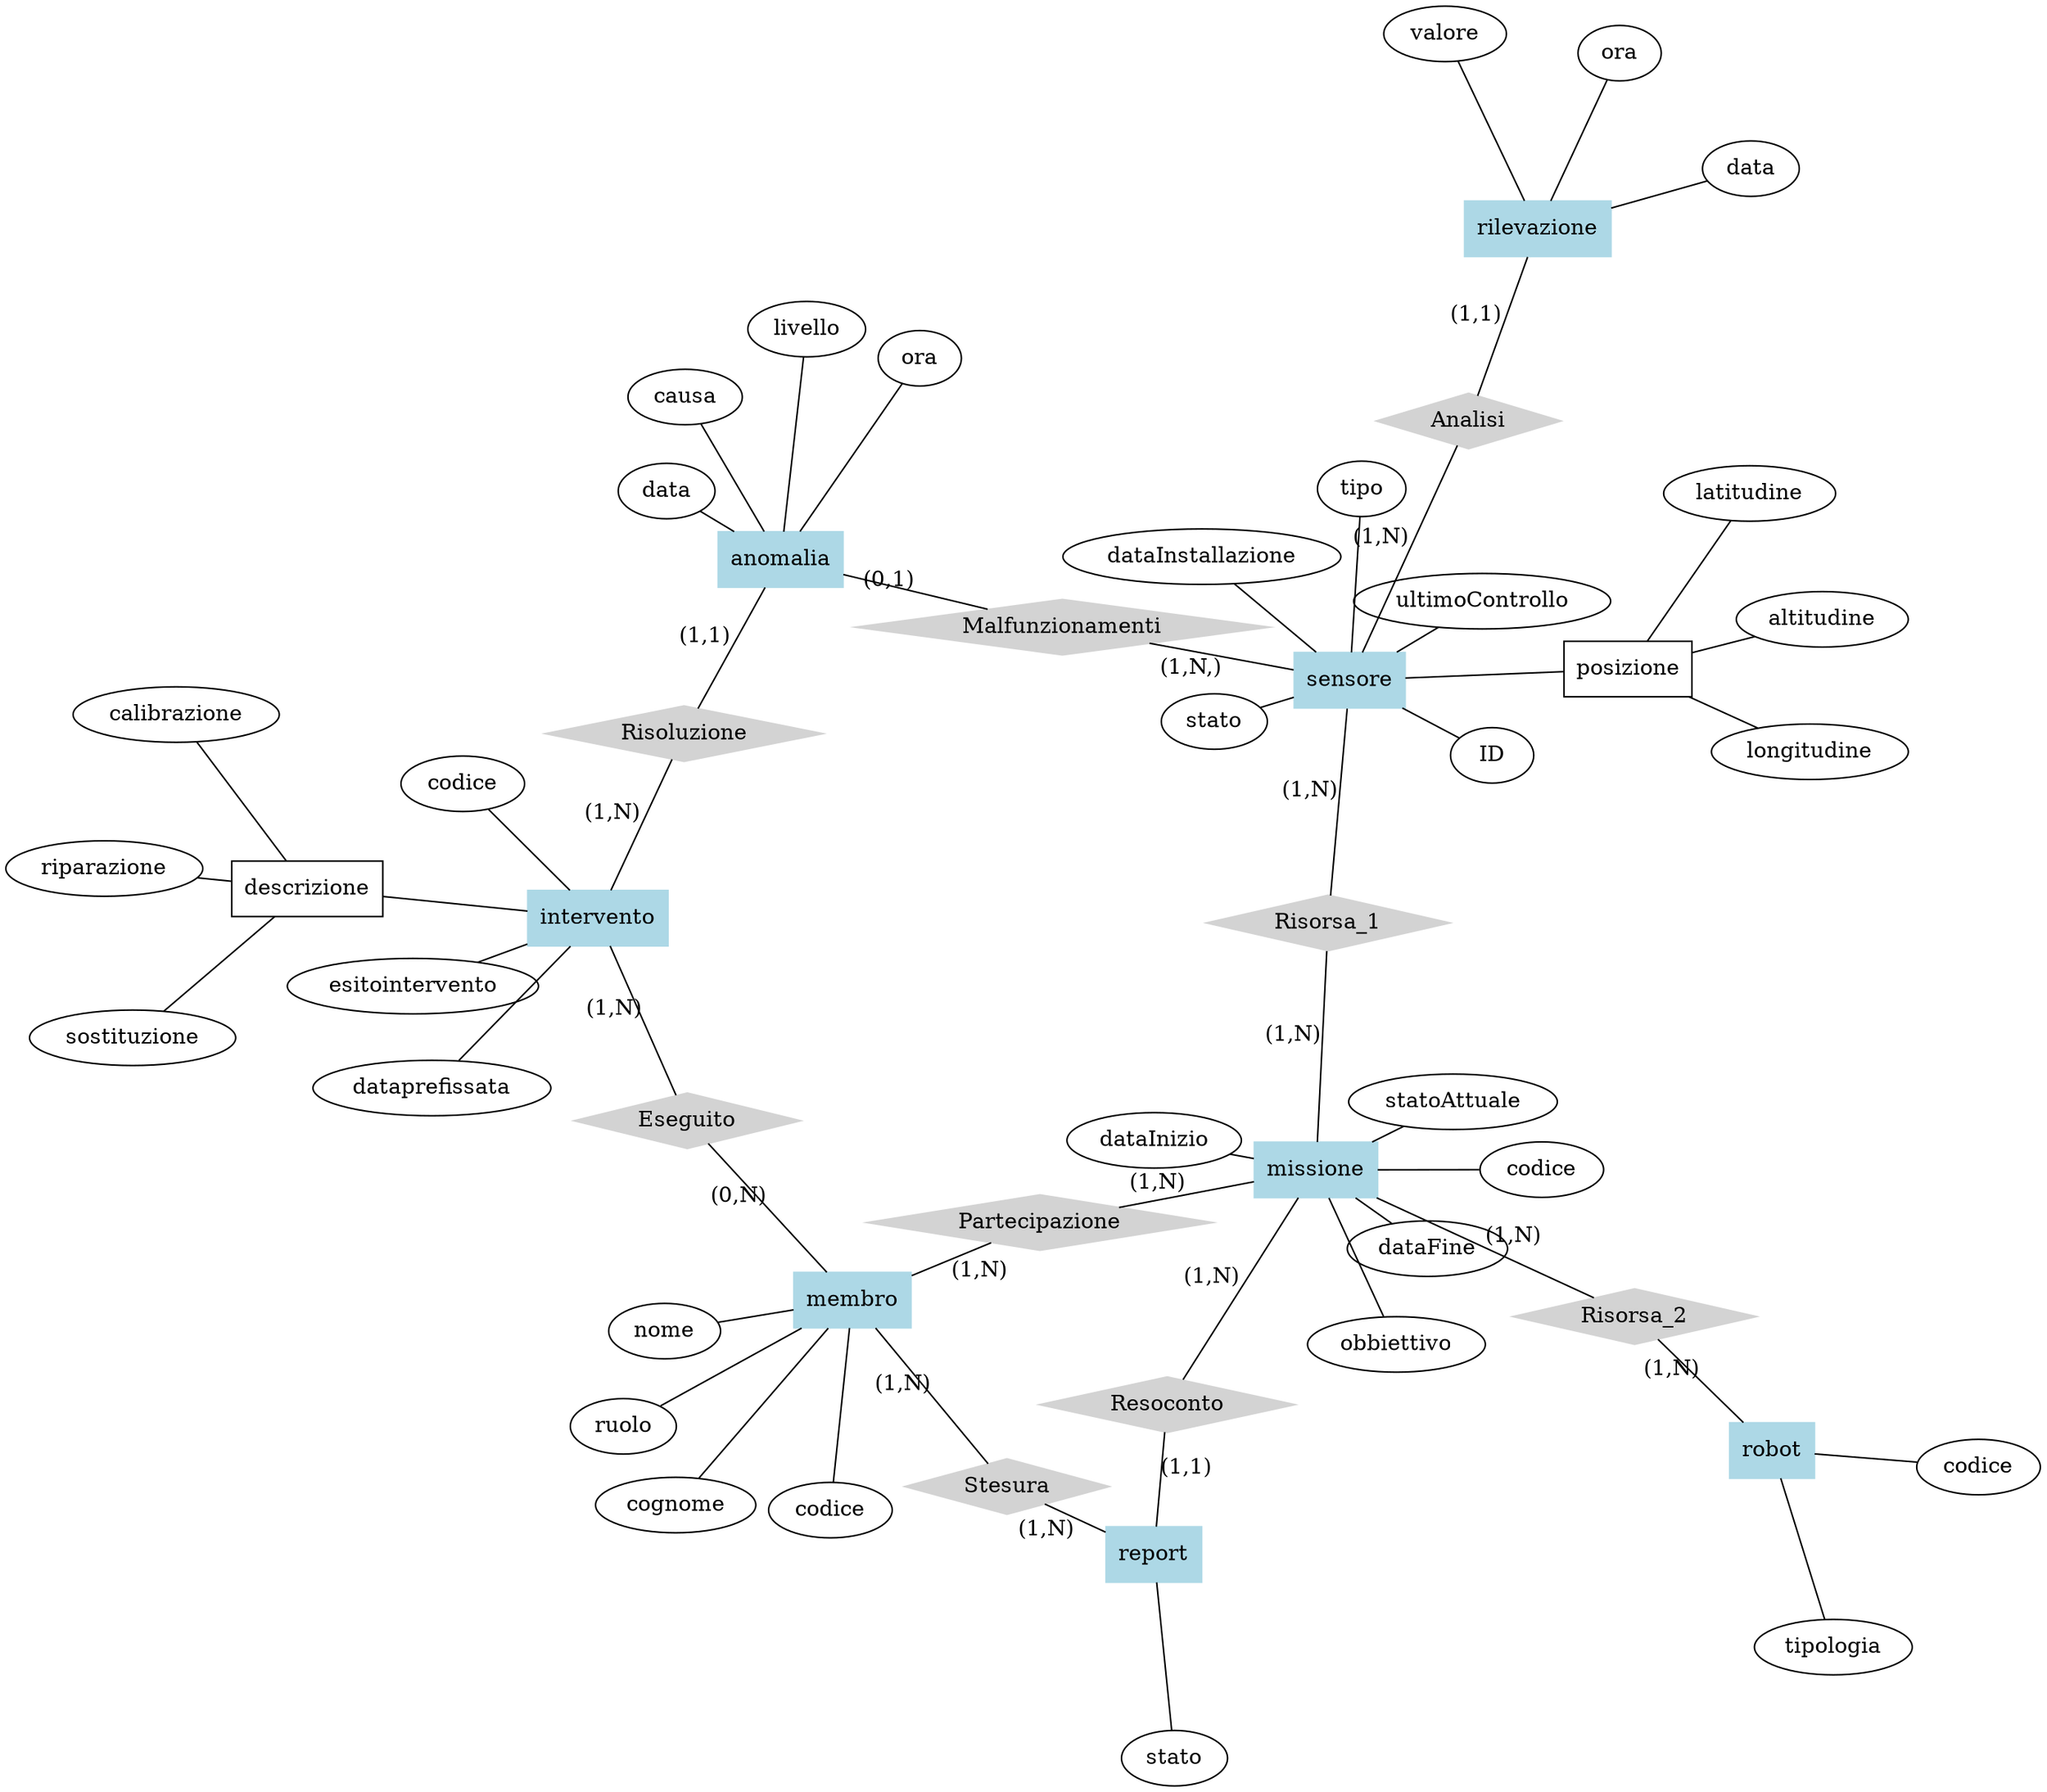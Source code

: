 graph ER {
    layout=neato;
    overlap=false;
    // Entità
    /// Missione
    missione[shape="box", style=filled, color="lightblue"];
    missione_codice[label="codice"];
    missione_obbiettivo[label="obbiettivo"];
    missione_statoattuale[label="statoAttuale"];
    missione_dataFine[label="dataFine"];
    missione_dataInizio[label="dataInizio"];
    missione -- missione_codice;
    missione -- missione_obbiettivo;
    missione -- missione_statoattuale;
    missione -- missione_dataFine;
    missione -- missione_dataInizio;
    /// Membri dell'Equipaggio
    membro[shape="box", style=filled, color="lightblue"];
    membro_codice[label="codice"];
    membro_nome[label="nome"];
    membro_cognome[label="cognome"];
    membro_ruolo[label="ruolo"];
    membro -- membro_codice;
    membro -- membro_nome;
    membro -- membro_cognome;
    membro -- membro_ruolo;
    /// Sensori
    sensore[shape="box", style=filled, color="lightblue"];
    sensore_ID[label="ID"];
    sensore_posizione[shape="box", label="posizione"];
    sensore_pos_latitudine[label="latitudine"];
    sensore_pos_longitudine[label="longitudine"];
    sensore_pos_altitudine[label="altitudine"];
    sensore_tipo[label="tipo"];
    sensore_dataInstallazione[label="dataInstallazione"];
    sensore_ultimoControllo[label="ultimoControllo"];
    sensore_stato[label="stato"];
    sensore -- sensore_ID;
    sensore -- sensore_posizione;
    sensore_posizione -- sensore_pos_latitudine;
    sensore_pos_longitudine -- sensore_posizione -- sensore_pos_altitudine;
    sensore -- sensore_tipo;
    sensore -- sensore_dataInstallazione;
    sensore -- sensore_ultimoControllo;
    sensore -- sensore_stato;
    /// Robot
    robot[shape="box", style=filled, color="lightblue"];
    robot_codice[label="codice"];
    robot_tipo[label="tipologia"];
    robot_codice -- robot -- robot_tipo;
    /// Rilevazione
    rilevazione[shape="box", style=filled, color="lightblue"];
    rilevazione_data[label="data"];
    rilevazione_ora[label="ora"];
    rilevazione_valore[label="valore"];
    rilevazione_data -- rilevazione -- rilevazione_ora;
    rilevazione -- rilevazione_valore;
    /// Anomalia
    anomalia[shape="box", style=filled, color="lightblue"];
    anomalia_data[label="data"];
    anomalia_ora[label="ora"];
    anomalia_causa[label="causa"];
    anomalia_livello[label="livello"];
    anomalia_data -- anomalia -- anomalia_ora;
    anomalia_causa -- anomalia -- anomalia_livello;
    /// Intervento
    intervento[shape="box", style=filled, color="lightblue"];
    intervento_codice[label="codice"];
    intervento_descrizione[shape="box", label="descrizione"];
    intervento_descrizione_riparazione[label="riparazione"];
    intervento_descrizione_calibrazione[label="calibrazione"];
    intervento_descrizione_sostituzione[label="sostituzione"];
    intervento_dataprefissata[label="dataprefissata"];
    intervento_esitointervento[label="esitointervento"];
    intervento -- intervento_codice;
    intervento -- intervento_descrizione;
    intervento_descrizione_riparazione -- intervento_descrizione -- intervento_descrizione_calibrazione;
    intervento_descrizione_sostituzione -- intervento_descrizione;
    intervento -- intervento_esitointervento;
    intervento -- intervento_dataprefissata;
    /// Report
    report[shape="box", style=filled, color="lightblue"];
    report_statomissione[label="stato"];
    report -- report_statomissione;
    // Relazioni
    /// Resoconto [missione (1,N) - report (1,1)]
    Resoconto[shape="diamond", style=filled, color="lightgray"];
    missione -- Resoconto[label="(1,N)"];
    Resoconto -- report[label="(1,1)"];
    ///Stesura [membro (1,N) - report (1,N)]
    Stesura[shape="diamond", style=filled, color="lightgray"];
    membro -- Stesura[label="(1,N)"];
    Stesura -- report[label="(1,N)"];
    ///Partecipazione [missione (1,N) - membro (1,N)]
    Partecipazione[shape="diamond", style=filled, color="lightgray"];
    missione -- Partecipazione[label="(1,N)"];
    Partecipazione -- membro[label="(1,N)"];
    ///Eseguito [intevento (1,N) - membro (0,N)]
    Eseguito[shape="diamond", style=filled, color="lightgray"];
    intervento -- Eseguito[label="(1,N)"];
    Eseguito -- membro[label="(0,N)"];
    ///Risorsa_1 [missione (1,N) - sensori (1,N)]
    Risorsa_1[shape="diamond", style=filled, color="lightgray"];
    missione -- Risorsa_1[label="(1,N)"];
    Risorsa_1 -- sensore[label="(1,N)"];
    ///Risorsa_2 [missione (1,N) - robot (1,N)]
    Risorsa_2[shape="diamond", style=filled, color="lightgray"];
    missione -- Risorsa_2[label="(1,N)"];
    Risorsa_2 -- robot[label="(1,N)"];
    ///Analisi [sensori (1,N) - rivelazioni (1,1)]
    Analisi[shape="diamond", style=filled, color="lightgray"];
    sensore -- Analisi[label="(1,N)"];
    Analisi -- rilevazione[label="(1,1)"];
    ///Malfunzionamenti [sensori (1,N) - anomalia (0,1)]
    Malfunzionamenti[shape="diamond", style=filled, color="lightgray"];
    sensore -- Malfunzionamenti[label="(1,N,)"];
    Malfunzionamenti -- anomalia[label="(0,1)"];
    ///Risoluzione [anomalia (1,1) - intevento (1,N,)]
    Risoluzione[shape="diamond", style=filled, color="lightgray"];
    anomalia -- Risoluzione[label="(1,1)"];
    Risoluzione -- intervento[label="(1,N)"];
    // Varie ed Eventuali
}
